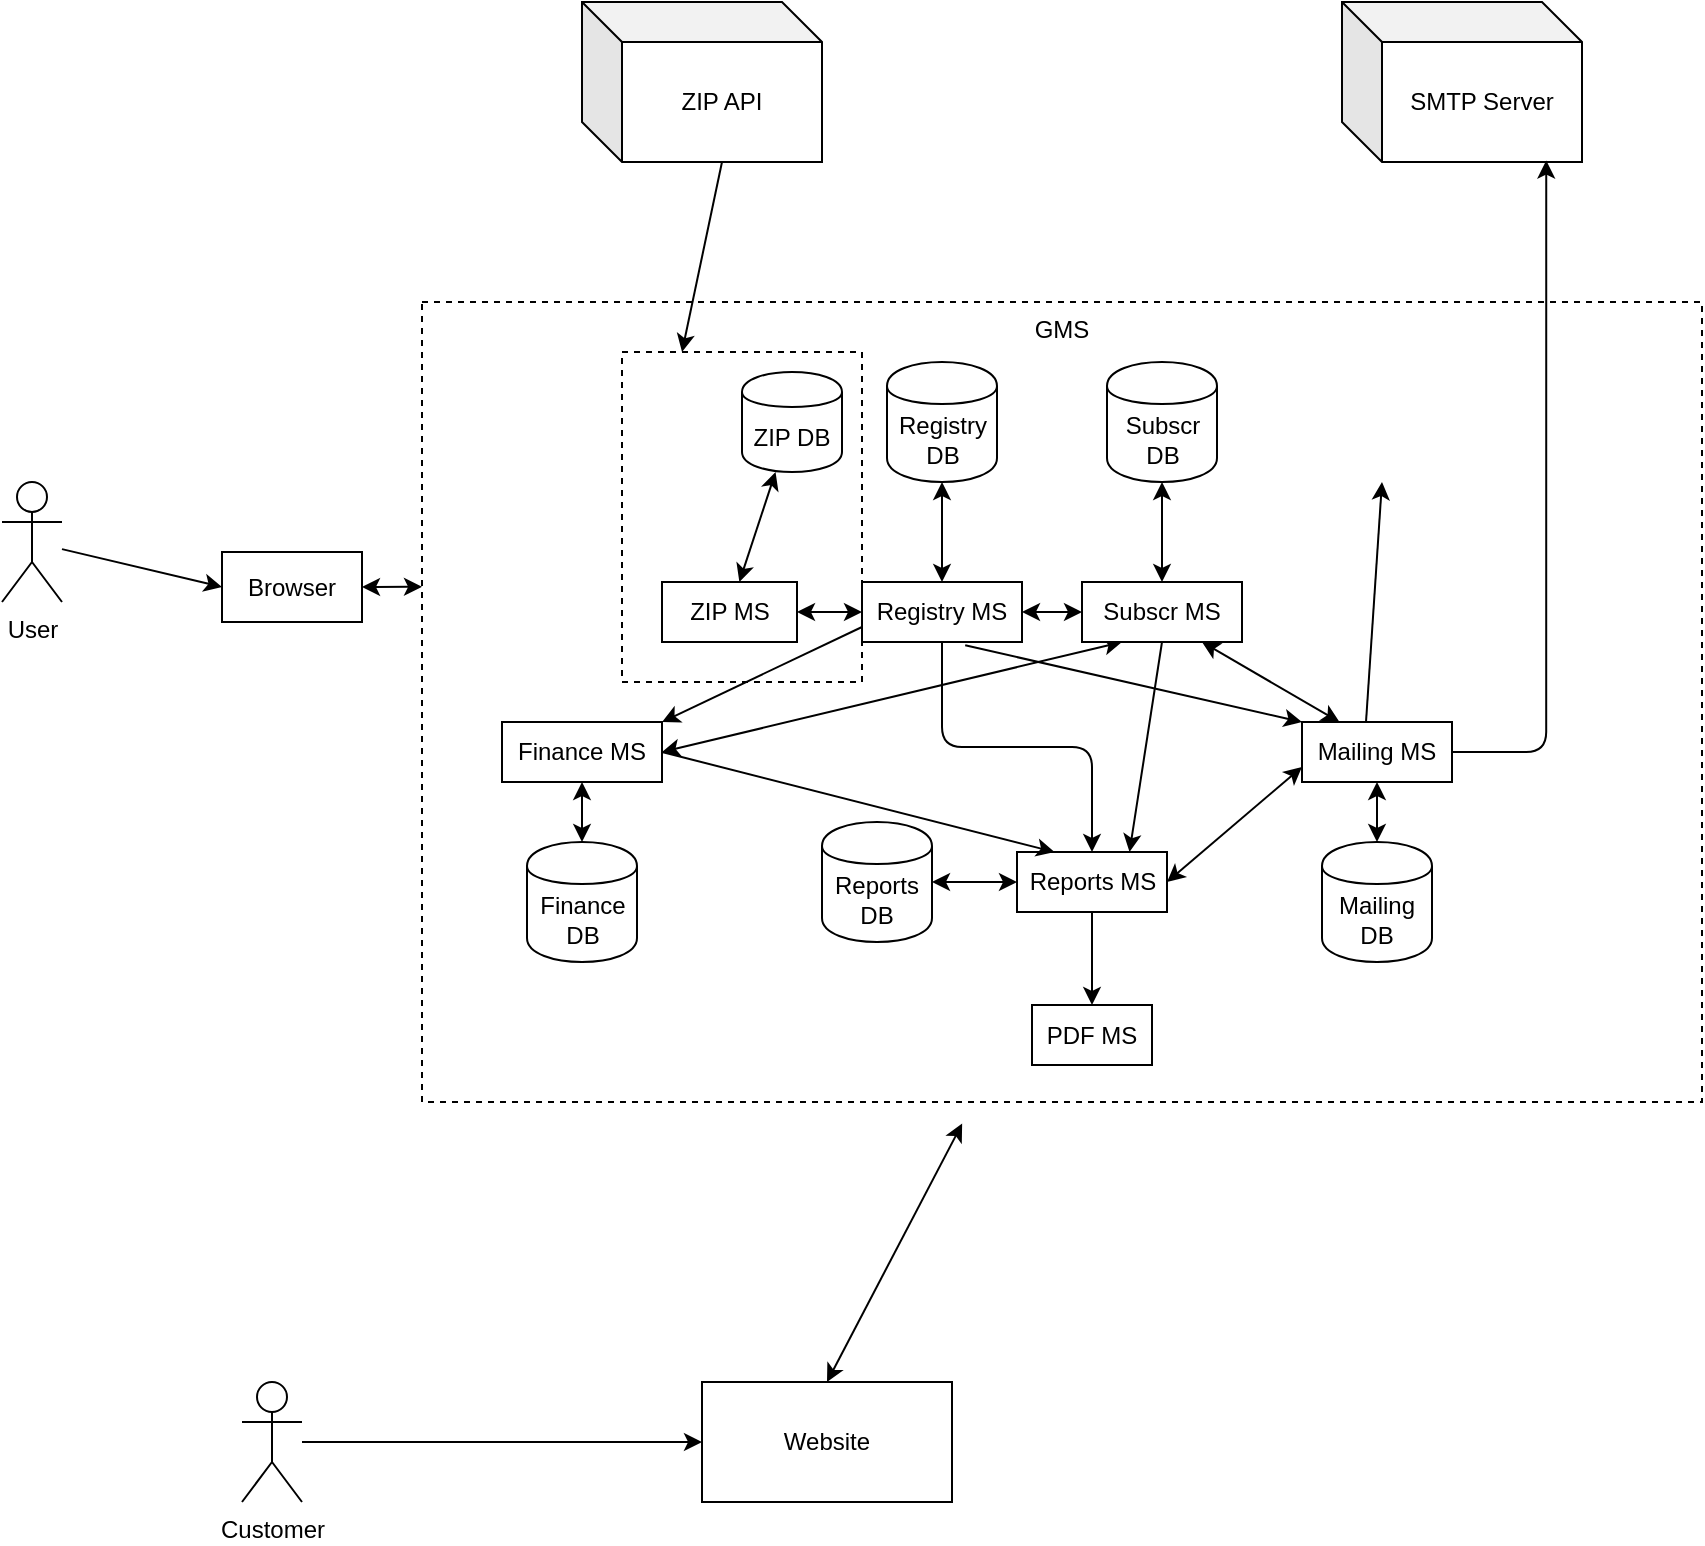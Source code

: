 <mxfile version="13.0.2" type="github">
  <diagram name="Page-1" id="5f0bae14-7c28-e335-631c-24af17079c00">
    <mxGraphModel dx="859" dy="526" grid="1" gridSize="10" guides="1" tooltips="1" connect="1" arrows="1" fold="1" page="1" pageScale="1" pageWidth="1169" pageHeight="827" background="#ffffff" math="0" shadow="0">
      <root>
        <mxCell id="0" />
        <mxCell id="1" parent="0" />
        <mxCell id="VSYmshUo5lvBwlWYzg5F-6" value="GMS" style="rounded=0;whiteSpace=wrap;html=1;verticalAlign=top;align=center;dashed=1;" vertex="1" parent="1">
          <mxGeometry x="240" y="160" width="640" height="400" as="geometry" />
        </mxCell>
        <mxCell id="VSYmshUo5lvBwlWYzg5F-70" value="" style="rounded=0;whiteSpace=wrap;html=1;dashed=1;align=center;" vertex="1" parent="1">
          <mxGeometry x="340" y="185" width="120" height="165" as="geometry" />
        </mxCell>
        <mxCell id="VSYmshUo5lvBwlWYzg5F-1" value="Registry DB" style="shape=cylinder;whiteSpace=wrap;html=1;boundedLbl=1;backgroundOutline=1;" vertex="1" parent="1">
          <mxGeometry x="472.5" y="190" width="55" height="60" as="geometry" />
        </mxCell>
        <mxCell id="VSYmshUo5lvBwlWYzg5F-2" value="Website" style="rounded=0;whiteSpace=wrap;html=1;" vertex="1" parent="1">
          <mxGeometry x="380" y="700" width="125" height="60" as="geometry" />
        </mxCell>
        <mxCell id="VSYmshUo5lvBwlWYzg5F-69" style="edgeStyle=none;rounded=1;comic=0;orthogonalLoop=1;jettySize=auto;html=1;entryX=0;entryY=0.5;entryDx=0;entryDy=0;shadow=0;startArrow=none;startFill=0;endArrow=classic;endFill=1;" edge="1" parent="1" source="VSYmshUo5lvBwlWYzg5F-3" target="VSYmshUo5lvBwlWYzg5F-65">
          <mxGeometry relative="1" as="geometry" />
        </mxCell>
        <mxCell id="VSYmshUo5lvBwlWYzg5F-3" value="User" style="shape=umlActor;verticalLabelPosition=bottom;labelBackgroundColor=#ffffff;verticalAlign=top;html=1;outlineConnect=0;" vertex="1" parent="1">
          <mxGeometry x="30" y="250" width="30" height="60" as="geometry" />
        </mxCell>
        <mxCell id="VSYmshUo5lvBwlWYzg5F-4" value="Customer" style="shape=umlActor;verticalLabelPosition=bottom;labelBackgroundColor=#ffffff;verticalAlign=top;html=1;outlineConnect=0;" vertex="1" parent="1">
          <mxGeometry x="150" y="700" width="30" height="60" as="geometry" />
        </mxCell>
        <mxCell id="VSYmshUo5lvBwlWYzg5F-5" value="ZIP DB" style="shape=cylinder;whiteSpace=wrap;html=1;boundedLbl=1;backgroundOutline=1;" vertex="1" parent="1">
          <mxGeometry x="400" y="195" width="50" height="50" as="geometry" />
        </mxCell>
        <mxCell id="VSYmshUo5lvBwlWYzg5F-7" value="" style="endArrow=classic;html=1;entryX=0;entryY=0.5;entryDx=0;entryDy=0;" edge="1" parent="1" source="VSYmshUo5lvBwlWYzg5F-4" target="VSYmshUo5lvBwlWYzg5F-2">
          <mxGeometry width="50" height="50" relative="1" as="geometry">
            <mxPoint x="210" y="560" as="sourcePoint" />
            <mxPoint x="300" y="510" as="targetPoint" />
          </mxGeometry>
        </mxCell>
        <mxCell id="VSYmshUo5lvBwlWYzg5F-11" value="" style="endArrow=classic;startArrow=classic;html=1;entryX=0.5;entryY=1;entryDx=0;entryDy=0;" edge="1" parent="1" source="VSYmshUo5lvBwlWYzg5F-32" target="VSYmshUo5lvBwlWYzg5F-1">
          <mxGeometry width="50" height="50" relative="1" as="geometry">
            <mxPoint x="490" y="400" as="sourcePoint" />
            <mxPoint x="590" y="230" as="targetPoint" />
          </mxGeometry>
        </mxCell>
        <mxCell id="VSYmshUo5lvBwlWYzg5F-14" value="SMTP Server" style="shape=cube;whiteSpace=wrap;html=1;boundedLbl=1;backgroundOutline=1;darkOpacity=0.05;darkOpacity2=0.1;" vertex="1" parent="1">
          <mxGeometry x="700" y="10" width="120" height="80" as="geometry" />
        </mxCell>
        <mxCell id="VSYmshUo5lvBwlWYzg5F-19" value="" style="endArrow=classic;html=1;shadow=0;exitX=0.5;exitY=0;exitDx=0;exitDy=0;entryX=0.422;entryY=1.027;entryDx=0;entryDy=0;startArrow=classic;startFill=1;entryPerimeter=0;" edge="1" parent="1" source="VSYmshUo5lvBwlWYzg5F-2" target="VSYmshUo5lvBwlWYzg5F-6">
          <mxGeometry width="50" height="50" relative="1" as="geometry">
            <mxPoint x="490" y="350" as="sourcePoint" />
            <mxPoint x="540" y="300" as="targetPoint" />
          </mxGeometry>
        </mxCell>
        <mxCell id="VSYmshUo5lvBwlWYzg5F-25" value="ZIP API" style="shape=cube;whiteSpace=wrap;html=1;boundedLbl=1;backgroundOutline=1;darkOpacity=0.05;darkOpacity2=0.1;" vertex="1" parent="1">
          <mxGeometry x="320" y="10" width="120" height="80" as="geometry" />
        </mxCell>
        <mxCell id="VSYmshUo5lvBwlWYzg5F-26" value="" style="endArrow=classic;html=1;shadow=0;entryX=0.25;entryY=0;entryDx=0;entryDy=0;" edge="1" parent="1" target="VSYmshUo5lvBwlWYzg5F-70">
          <mxGeometry width="50" height="50" relative="1" as="geometry">
            <mxPoint x="390" y="90" as="sourcePoint" />
            <mxPoint x="440" y="110" as="targetPoint" />
          </mxGeometry>
        </mxCell>
        <mxCell id="VSYmshUo5lvBwlWYzg5F-27" value="ZIP MS" style="rounded=0;whiteSpace=wrap;html=1;align=center;" vertex="1" parent="1">
          <mxGeometry x="360" y="300" width="67.5" height="30" as="geometry" />
        </mxCell>
        <mxCell id="VSYmshUo5lvBwlWYzg5F-28" value="" style="endArrow=classic;startArrow=classic;html=1;shadow=0;" edge="1" parent="1" source="VSYmshUo5lvBwlWYzg5F-27" target="VSYmshUo5lvBwlWYzg5F-5">
          <mxGeometry width="50" height="50" relative="1" as="geometry">
            <mxPoint x="500" y="240" as="sourcePoint" />
            <mxPoint x="435" y="210" as="targetPoint" />
          </mxGeometry>
        </mxCell>
        <mxCell id="VSYmshUo5lvBwlWYzg5F-29" value="PDF MS" style="rounded=0;whiteSpace=wrap;html=1;align=center;" vertex="1" parent="1">
          <mxGeometry x="545" y="511.5" width="60" height="30" as="geometry" />
        </mxCell>
        <mxCell id="VSYmshUo5lvBwlWYzg5F-40" style="edgeStyle=orthogonalEdgeStyle;rounded=1;comic=0;orthogonalLoop=1;jettySize=auto;html=1;exitX=1;exitY=0.5;exitDx=0;exitDy=0;entryX=0;entryY=0.5;entryDx=0;entryDy=0;shadow=0;startArrow=classic;startFill=1;endArrow=classic;endFill=1;" edge="1" parent="1" source="VSYmshUo5lvBwlWYzg5F-32" target="VSYmshUo5lvBwlWYzg5F-37">
          <mxGeometry relative="1" as="geometry" />
        </mxCell>
        <mxCell id="VSYmshUo5lvBwlWYzg5F-32" value="Registry MS" style="rounded=0;whiteSpace=wrap;html=1;align=center;" vertex="1" parent="1">
          <mxGeometry x="460" y="300" width="80" height="30" as="geometry" />
        </mxCell>
        <mxCell id="VSYmshUo5lvBwlWYzg5F-35" value="" style="endArrow=classic;startArrow=classic;html=1;shadow=0;entryX=1;entryY=0.5;entryDx=0;entryDy=0;exitX=0;exitY=0.5;exitDx=0;exitDy=0;" edge="1" parent="1" source="VSYmshUo5lvBwlWYzg5F-32" target="VSYmshUo5lvBwlWYzg5F-27">
          <mxGeometry width="50" height="50" relative="1" as="geometry">
            <mxPoint x="500" y="280" as="sourcePoint" />
            <mxPoint x="550" y="230" as="targetPoint" />
          </mxGeometry>
        </mxCell>
        <mxCell id="VSYmshUo5lvBwlWYzg5F-72" style="edgeStyle=none;rounded=1;comic=0;orthogonalLoop=1;jettySize=auto;html=1;exitX=0.5;exitY=1;exitDx=0;exitDy=0;entryX=0.75;entryY=0;entryDx=0;entryDy=0;shadow=0;startArrow=none;startFill=0;endArrow=classic;endFill=1;" edge="1" parent="1" source="VSYmshUo5lvBwlWYzg5F-37" target="VSYmshUo5lvBwlWYzg5F-45">
          <mxGeometry relative="1" as="geometry" />
        </mxCell>
        <mxCell id="VSYmshUo5lvBwlWYzg5F-75" style="edgeStyle=none;rounded=1;comic=0;orthogonalLoop=1;jettySize=auto;html=1;exitX=0.75;exitY=1;exitDx=0;exitDy=0;entryX=0.25;entryY=0;entryDx=0;entryDy=0;shadow=0;startArrow=classic;startFill=1;endArrow=classic;endFill=1;" edge="1" parent="1" source="VSYmshUo5lvBwlWYzg5F-37" target="VSYmshUo5lvBwlWYzg5F-48">
          <mxGeometry relative="1" as="geometry" />
        </mxCell>
        <mxCell id="VSYmshUo5lvBwlWYzg5F-76" style="edgeStyle=none;rounded=1;comic=0;orthogonalLoop=1;jettySize=auto;html=1;exitX=0.25;exitY=1;exitDx=0;exitDy=0;entryX=1;entryY=0.5;entryDx=0;entryDy=0;shadow=0;startArrow=classic;startFill=1;endArrow=classic;endFill=1;" edge="1" parent="1" source="VSYmshUo5lvBwlWYzg5F-37" target="VSYmshUo5lvBwlWYzg5F-59">
          <mxGeometry relative="1" as="geometry" />
        </mxCell>
        <mxCell id="VSYmshUo5lvBwlWYzg5F-37" value="Subscr MS" style="rounded=0;whiteSpace=wrap;html=1;align=center;" vertex="1" parent="1">
          <mxGeometry x="570" y="300" width="80" height="30" as="geometry" />
        </mxCell>
        <mxCell id="VSYmshUo5lvBwlWYzg5F-38" value="Subscr DB" style="shape=cylinder;whiteSpace=wrap;html=1;boundedLbl=1;backgroundOutline=1;" vertex="1" parent="1">
          <mxGeometry x="582.5" y="190" width="55" height="60" as="geometry" />
        </mxCell>
        <mxCell id="VSYmshUo5lvBwlWYzg5F-39" value="" style="endArrow=classic;startArrow=classic;html=1;entryX=0.5;entryY=1;entryDx=0;entryDy=0;" edge="1" source="VSYmshUo5lvBwlWYzg5F-37" target="VSYmshUo5lvBwlWYzg5F-38" parent="1">
          <mxGeometry width="50" height="50" relative="1" as="geometry">
            <mxPoint x="600" y="400" as="sourcePoint" />
            <mxPoint x="700" y="230" as="targetPoint" />
          </mxGeometry>
        </mxCell>
        <mxCell id="VSYmshUo5lvBwlWYzg5F-51" style="rounded=1;comic=0;orthogonalLoop=1;jettySize=auto;html=1;exitX=0.645;exitY=1.055;exitDx=0;exitDy=0;entryX=0;entryY=0;entryDx=0;entryDy=0;shadow=0;startArrow=none;startFill=0;endArrow=classic;endFill=1;exitPerimeter=0;" edge="1" parent="1" source="VSYmshUo5lvBwlWYzg5F-32" target="VSYmshUo5lvBwlWYzg5F-48">
          <mxGeometry relative="1" as="geometry" />
        </mxCell>
        <mxCell id="VSYmshUo5lvBwlWYzg5F-43" value="" style="endArrow=classic;startArrow=classic;html=1;entryX=0.5;entryY=1;entryDx=0;entryDy=0;" edge="1" parent="1" source="VSYmshUo5lvBwlWYzg5F-41">
          <mxGeometry width="50" height="50" relative="1" as="geometry">
            <mxPoint x="710" y="400" as="sourcePoint" />
            <mxPoint x="720.0" y="250" as="targetPoint" />
          </mxGeometry>
        </mxCell>
        <mxCell id="VSYmshUo5lvBwlWYzg5F-46" style="edgeStyle=orthogonalEdgeStyle;rounded=1;comic=0;orthogonalLoop=1;jettySize=auto;html=1;entryX=0.5;entryY=1;entryDx=0;entryDy=0;shadow=0;startArrow=classic;startFill=1;endArrow=none;endFill=0;" edge="1" parent="1" source="VSYmshUo5lvBwlWYzg5F-45" target="VSYmshUo5lvBwlWYzg5F-32">
          <mxGeometry relative="1" as="geometry" />
        </mxCell>
        <mxCell id="VSYmshUo5lvBwlWYzg5F-47" style="edgeStyle=orthogonalEdgeStyle;rounded=1;comic=0;orthogonalLoop=1;jettySize=auto;html=1;exitX=0.5;exitY=1;exitDx=0;exitDy=0;entryX=0.5;entryY=0;entryDx=0;entryDy=0;shadow=0;startArrow=none;startFill=0;endArrow=classic;endFill=1;" edge="1" parent="1" source="VSYmshUo5lvBwlWYzg5F-45" target="VSYmshUo5lvBwlWYzg5F-29">
          <mxGeometry relative="1" as="geometry" />
        </mxCell>
        <mxCell id="VSYmshUo5lvBwlWYzg5F-58" style="edgeStyle=none;rounded=1;comic=0;orthogonalLoop=1;jettySize=auto;html=1;entryX=1;entryY=0.5;entryDx=0;entryDy=0;shadow=0;startArrow=classic;startFill=1;endArrow=classic;endFill=1;" edge="1" parent="1" source="VSYmshUo5lvBwlWYzg5F-45" target="VSYmshUo5lvBwlWYzg5F-57">
          <mxGeometry relative="1" as="geometry" />
        </mxCell>
        <mxCell id="VSYmshUo5lvBwlWYzg5F-74" style="edgeStyle=none;rounded=1;comic=0;orthogonalLoop=1;jettySize=auto;html=1;exitX=1;exitY=0.5;exitDx=0;exitDy=0;entryX=0;entryY=0.75;entryDx=0;entryDy=0;shadow=0;startArrow=classic;startFill=1;endArrow=classic;endFill=1;" edge="1" parent="1" source="VSYmshUo5lvBwlWYzg5F-45" target="VSYmshUo5lvBwlWYzg5F-48">
          <mxGeometry relative="1" as="geometry" />
        </mxCell>
        <mxCell id="VSYmshUo5lvBwlWYzg5F-45" value="Reports MS" style="rounded=0;whiteSpace=wrap;html=1;align=center;" vertex="1" parent="1">
          <mxGeometry x="537.5" y="435" width="75" height="30" as="geometry" />
        </mxCell>
        <mxCell id="VSYmshUo5lvBwlWYzg5F-50" style="edgeStyle=orthogonalEdgeStyle;rounded=1;comic=0;orthogonalLoop=1;jettySize=auto;html=1;exitX=1;exitY=0.5;exitDx=0;exitDy=0;entryX=0.851;entryY=0.991;entryDx=0;entryDy=0;entryPerimeter=0;shadow=0;startArrow=none;startFill=0;endArrow=classic;endFill=1;" edge="1" parent="1" source="VSYmshUo5lvBwlWYzg5F-48" target="VSYmshUo5lvBwlWYzg5F-14">
          <mxGeometry relative="1" as="geometry" />
        </mxCell>
        <mxCell id="VSYmshUo5lvBwlWYzg5F-56" style="edgeStyle=none;rounded=1;comic=0;orthogonalLoop=1;jettySize=auto;html=1;exitX=0.5;exitY=1;exitDx=0;exitDy=0;entryX=0.5;entryY=0;entryDx=0;entryDy=0;shadow=0;startArrow=classic;startFill=1;endArrow=classic;endFill=1;" edge="1" parent="1" source="VSYmshUo5lvBwlWYzg5F-48" target="VSYmshUo5lvBwlWYzg5F-55">
          <mxGeometry relative="1" as="geometry" />
        </mxCell>
        <mxCell id="VSYmshUo5lvBwlWYzg5F-48" value="Mailing MS" style="rounded=0;whiteSpace=wrap;html=1;align=center;" vertex="1" parent="1">
          <mxGeometry x="680" y="370" width="75" height="30" as="geometry" />
        </mxCell>
        <mxCell id="VSYmshUo5lvBwlWYzg5F-55" value="Mailing DB" style="shape=cylinder;whiteSpace=wrap;html=1;boundedLbl=1;backgroundOutline=1;" vertex="1" parent="1">
          <mxGeometry x="690" y="430" width="55" height="60" as="geometry" />
        </mxCell>
        <mxCell id="VSYmshUo5lvBwlWYzg5F-57" value="Reports DB" style="shape=cylinder;whiteSpace=wrap;html=1;boundedLbl=1;backgroundOutline=1;" vertex="1" parent="1">
          <mxGeometry x="440" y="420" width="55" height="60" as="geometry" />
        </mxCell>
        <mxCell id="VSYmshUo5lvBwlWYzg5F-62" style="edgeStyle=none;rounded=1;comic=0;orthogonalLoop=1;jettySize=auto;html=1;exitX=1;exitY=0;exitDx=0;exitDy=0;entryX=0;entryY=0.75;entryDx=0;entryDy=0;shadow=0;startArrow=classic;startFill=1;endArrow=none;endFill=0;" edge="1" parent="1" source="VSYmshUo5lvBwlWYzg5F-59" target="VSYmshUo5lvBwlWYzg5F-32">
          <mxGeometry relative="1" as="geometry" />
        </mxCell>
        <mxCell id="VSYmshUo5lvBwlWYzg5F-73" style="edgeStyle=none;rounded=1;comic=0;orthogonalLoop=1;jettySize=auto;html=1;exitX=1;exitY=0.5;exitDx=0;exitDy=0;entryX=0.25;entryY=0;entryDx=0;entryDy=0;shadow=0;startArrow=none;startFill=0;endArrow=classic;endFill=1;" edge="1" parent="1" source="VSYmshUo5lvBwlWYzg5F-59" target="VSYmshUo5lvBwlWYzg5F-45">
          <mxGeometry relative="1" as="geometry" />
        </mxCell>
        <mxCell id="VSYmshUo5lvBwlWYzg5F-59" value="Finance MS" style="rounded=0;whiteSpace=wrap;html=1;align=center;" vertex="1" parent="1">
          <mxGeometry x="280" y="370" width="80" height="30" as="geometry" />
        </mxCell>
        <mxCell id="VSYmshUo5lvBwlWYzg5F-61" style="edgeStyle=none;rounded=1;comic=0;orthogonalLoop=1;jettySize=auto;html=1;entryX=0.5;entryY=1;entryDx=0;entryDy=0;shadow=0;startArrow=classic;startFill=1;endArrow=classic;endFill=1;" edge="1" parent="1" source="VSYmshUo5lvBwlWYzg5F-60" target="VSYmshUo5lvBwlWYzg5F-59">
          <mxGeometry relative="1" as="geometry" />
        </mxCell>
        <mxCell id="VSYmshUo5lvBwlWYzg5F-60" value="Finance DB" style="shape=cylinder;whiteSpace=wrap;html=1;boundedLbl=1;backgroundOutline=1;" vertex="1" parent="1">
          <mxGeometry x="292.5" y="430" width="55" height="60" as="geometry" />
        </mxCell>
        <mxCell id="VSYmshUo5lvBwlWYzg5F-68" style="edgeStyle=none;rounded=1;comic=0;orthogonalLoop=1;jettySize=auto;html=1;exitX=1;exitY=0.5;exitDx=0;exitDy=0;entryX=0;entryY=0.356;entryDx=0;entryDy=0;entryPerimeter=0;shadow=0;startArrow=classic;startFill=1;endArrow=classic;endFill=1;" edge="1" parent="1" source="VSYmshUo5lvBwlWYzg5F-65" target="VSYmshUo5lvBwlWYzg5F-6">
          <mxGeometry relative="1" as="geometry" />
        </mxCell>
        <mxCell id="VSYmshUo5lvBwlWYzg5F-65" value="Browser" style="rounded=0;whiteSpace=wrap;html=1;" vertex="1" parent="1">
          <mxGeometry x="140" y="285" width="70" height="35" as="geometry" />
        </mxCell>
      </root>
    </mxGraphModel>
  </diagram>
</mxfile>
